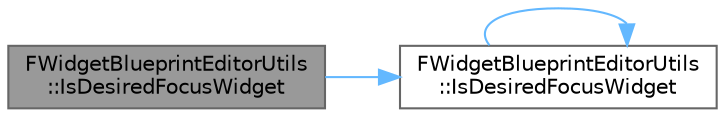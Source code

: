 digraph "FWidgetBlueprintEditorUtils::IsDesiredFocusWidget"
{
 // INTERACTIVE_SVG=YES
 // LATEX_PDF_SIZE
  bgcolor="transparent";
  edge [fontname=Helvetica,fontsize=10,labelfontname=Helvetica,labelfontsize=10];
  node [fontname=Helvetica,fontsize=10,shape=box,height=0.2,width=0.4];
  rankdir="LR";
  Node1 [id="Node000001",label="FWidgetBlueprintEditorUtils\l::IsDesiredFocusWidget",height=0.2,width=0.4,color="gray40", fillcolor="grey60", style="filled", fontcolor="black",tooltip=" "];
  Node1 -> Node2 [id="edge1_Node000001_Node000002",color="steelblue1",style="solid",tooltip=" "];
  Node2 [id="Node000002",label="FWidgetBlueprintEditorUtils\l::IsDesiredFocusWidget",height=0.2,width=0.4,color="grey40", fillcolor="white", style="filled",URL="$d0/d06/classFWidgetBlueprintEditorUtils.html#a1b12ca7ed4bdd038619078eb00b542e9",tooltip=" "];
  Node2 -> Node2 [id="edge2_Node000002_Node000002",color="steelblue1",style="solid",tooltip=" "];
}
